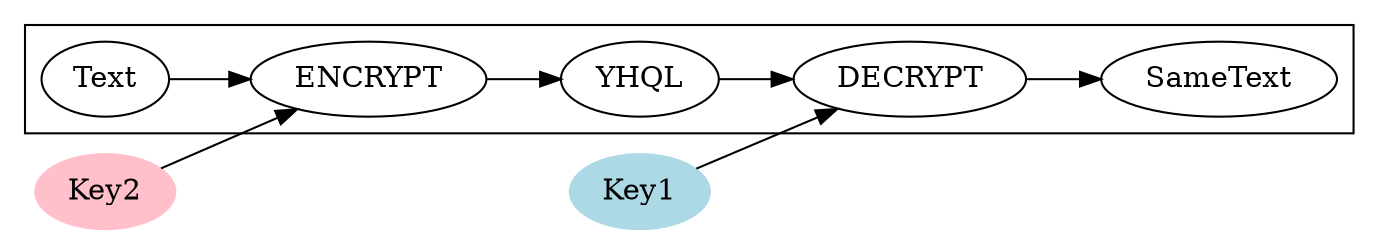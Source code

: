 digraph twokeys {
rankdir=LR;
subgraph cluster_1 {
  Text -> ENCRYPT -> YHQL -> DECRYPT -> SameText;
}
  Key2 -> ENCRYPT;
  Key1 -> DECRYPT;
  Key1 [color=lightblue;style=filled];
  Key2 [color=pink;style=filled];
}